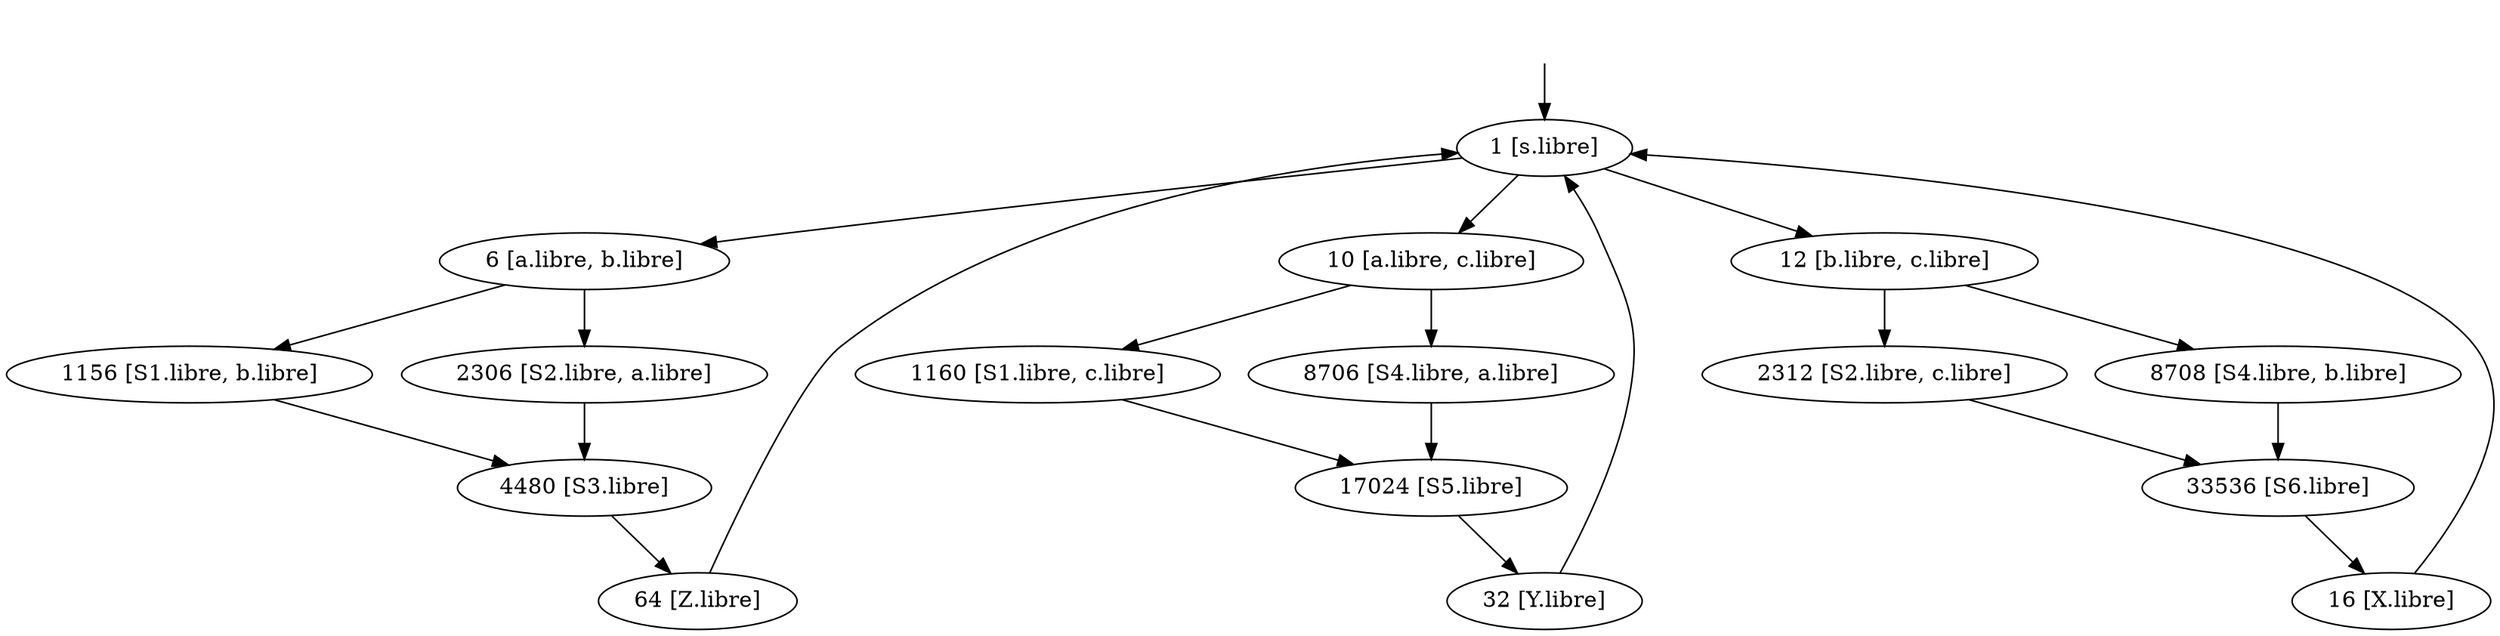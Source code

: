 digraph system {
_1[label="", shape=none ];
_1->1;
1156 [label= "1156 [S1.libre, b.libre]"];
1160 [label= "1160 [S1.libre, c.libre]"];
2306 [label= "2306 [S2.libre, a.libre]"];
2312 [label= "2312 [S2.libre, c.libre]"];
4480 [label= "4480 [S3.libre]"];
8706 [label= "8706 [S4.libre, a.libre]"];
8708 [label= "8708 [S4.libre, b.libre]"];
17024 [label= "17024 [S5.libre]"];
33536 [label= "33536 [S6.libre]"];
16 [label= "16 [X.libre]"];
32 [label= "32 [Y.libre]"];
64 [label= "64 [Z.libre]"];
1 [label= "1 [s.libre]"];
6 [label= "6 [a.libre, b.libre]"];
10 [label= "10 [a.libre, c.libre]"];
12 [label= "12 [b.libre, c.libre]"];
1->6 [label= ""];
1->10 [label= ""];
1->12 [label= ""];
16->1 [label= ""];
32->1 [label= ""];
64->1 [label= ""];
4480->64 [label= ""];
2306->4480 [label= ""];
1156->4480 [label= ""];
8706->17024 [label= ""];
8708->33536 [label= ""];
10->8706 [label= ""];
12->8708 [label= ""];
17024->32 [label= ""];
1160->17024 [label= ""];
33536->16 [label= ""];
2312->33536 [label= ""];
6->2306 [label= ""];
6->1156 [label= ""];
10->1160 [label= ""];
12->2312 [label= ""];
}
